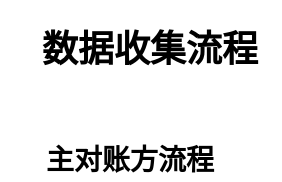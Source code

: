 <mxfile version="12.1.9" type="github" pages="1"><diagram id="-LxPDifQ65-2k60C9WoL" name="Page-1"><mxGraphModel dx="1278" dy="548" grid="1" gridSize="10" guides="1" tooltips="1" connect="1" arrows="1" fold="1" page="1" pageScale="1" pageWidth="827" pageHeight="1169" math="0" shadow="0"><root><mxCell id="0"/><mxCell id="1" parent="0"/><mxCell id="9bzTejG4C83qziUqm8F7-2" value="&lt;b&gt;&lt;font style=&quot;font-size: 18px&quot;&gt;数据收集流程&lt;/font&gt;&lt;/b&gt;" style="text;html=1;strokeColor=none;fillColor=none;align=center;verticalAlign=middle;whiteSpace=wrap;rounded=0;" vertex="1" parent="1"><mxGeometry x="30" y="10" width="130" height="50" as="geometry"/></mxCell><mxCell id="9bzTejG4C83qziUqm8F7-3" value="&lt;font style=&quot;font-size: 14px&quot;&gt;&lt;b&gt;主对账方流程&lt;/b&gt;&lt;/font&gt;" style="text;html=1;strokeColor=none;fillColor=none;align=center;verticalAlign=middle;whiteSpace=wrap;rounded=0;" vertex="1" parent="1"><mxGeometry x="20" y="80" width="130" height="20" as="geometry"/></mxCell></root></mxGraphModel></diagram></mxfile>